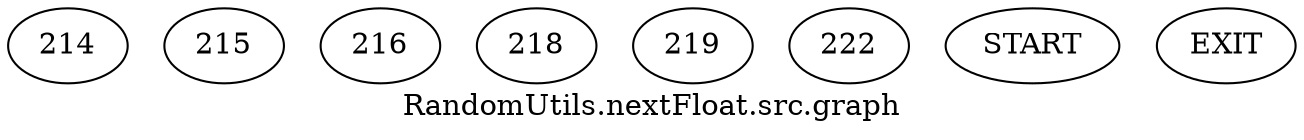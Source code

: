/* --------------------------------------------------- */
/* Generated by Dr. Garbage Control Flow Graph Factory */
/* http://www.drgarbage.com                            */
/* Version: 4.5.0.201508311741                         */
/* Retrieved on: 2020-01-06 15:12:14.109               */
/* --------------------------------------------------- */
digraph "RandomUtils.nextFloat.src.graph" {
 graph [label="RandomUtils.nextFloat.src.graph"];
 2 [label="214" ]
 3 [label="215" ]
 4 [label="216" ]
 5 [label="218" ]
 6 [label="219" ]
 7 [label="222" ]
 8 [label="START" ]
 9 [label="EXIT" ]
 8  2
 2  4
 4  5
 5  6
 5  7
 6  9
 7  9
}
